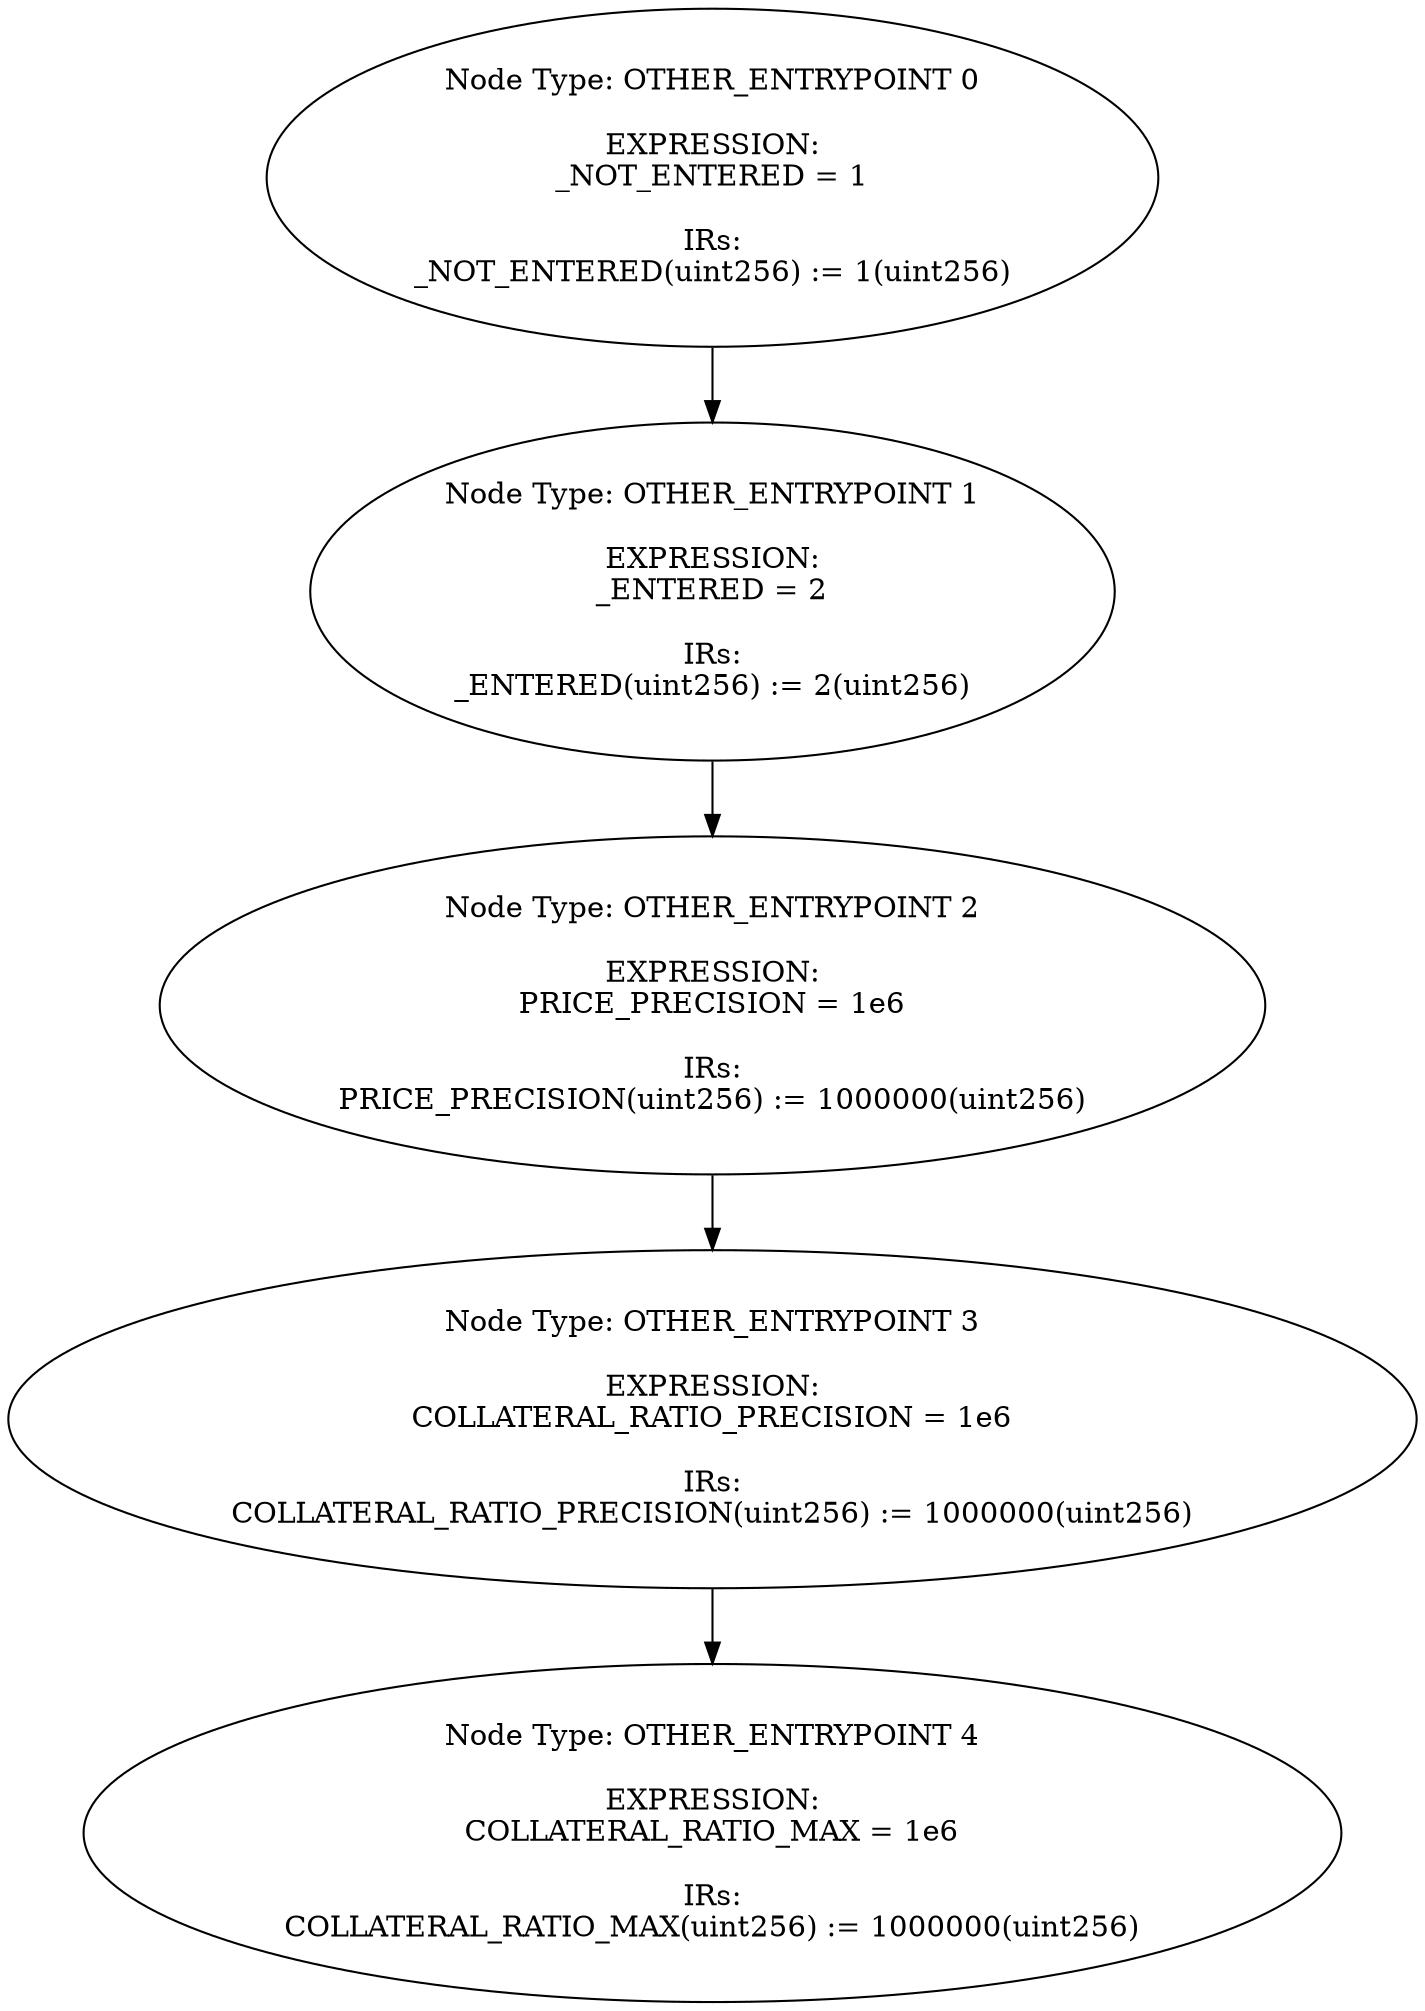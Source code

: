 digraph{
0[label="Node Type: OTHER_ENTRYPOINT 0

EXPRESSION:
_NOT_ENTERED = 1

IRs:
_NOT_ENTERED(uint256) := 1(uint256)"];
0->1;
1[label="Node Type: OTHER_ENTRYPOINT 1

EXPRESSION:
_ENTERED = 2

IRs:
_ENTERED(uint256) := 2(uint256)"];
1->2;
2[label="Node Type: OTHER_ENTRYPOINT 2

EXPRESSION:
PRICE_PRECISION = 1e6

IRs:
PRICE_PRECISION(uint256) := 1000000(uint256)"];
2->3;
3[label="Node Type: OTHER_ENTRYPOINT 3

EXPRESSION:
COLLATERAL_RATIO_PRECISION = 1e6

IRs:
COLLATERAL_RATIO_PRECISION(uint256) := 1000000(uint256)"];
3->4;
4[label="Node Type: OTHER_ENTRYPOINT 4

EXPRESSION:
COLLATERAL_RATIO_MAX = 1e6

IRs:
COLLATERAL_RATIO_MAX(uint256) := 1000000(uint256)"];
}
